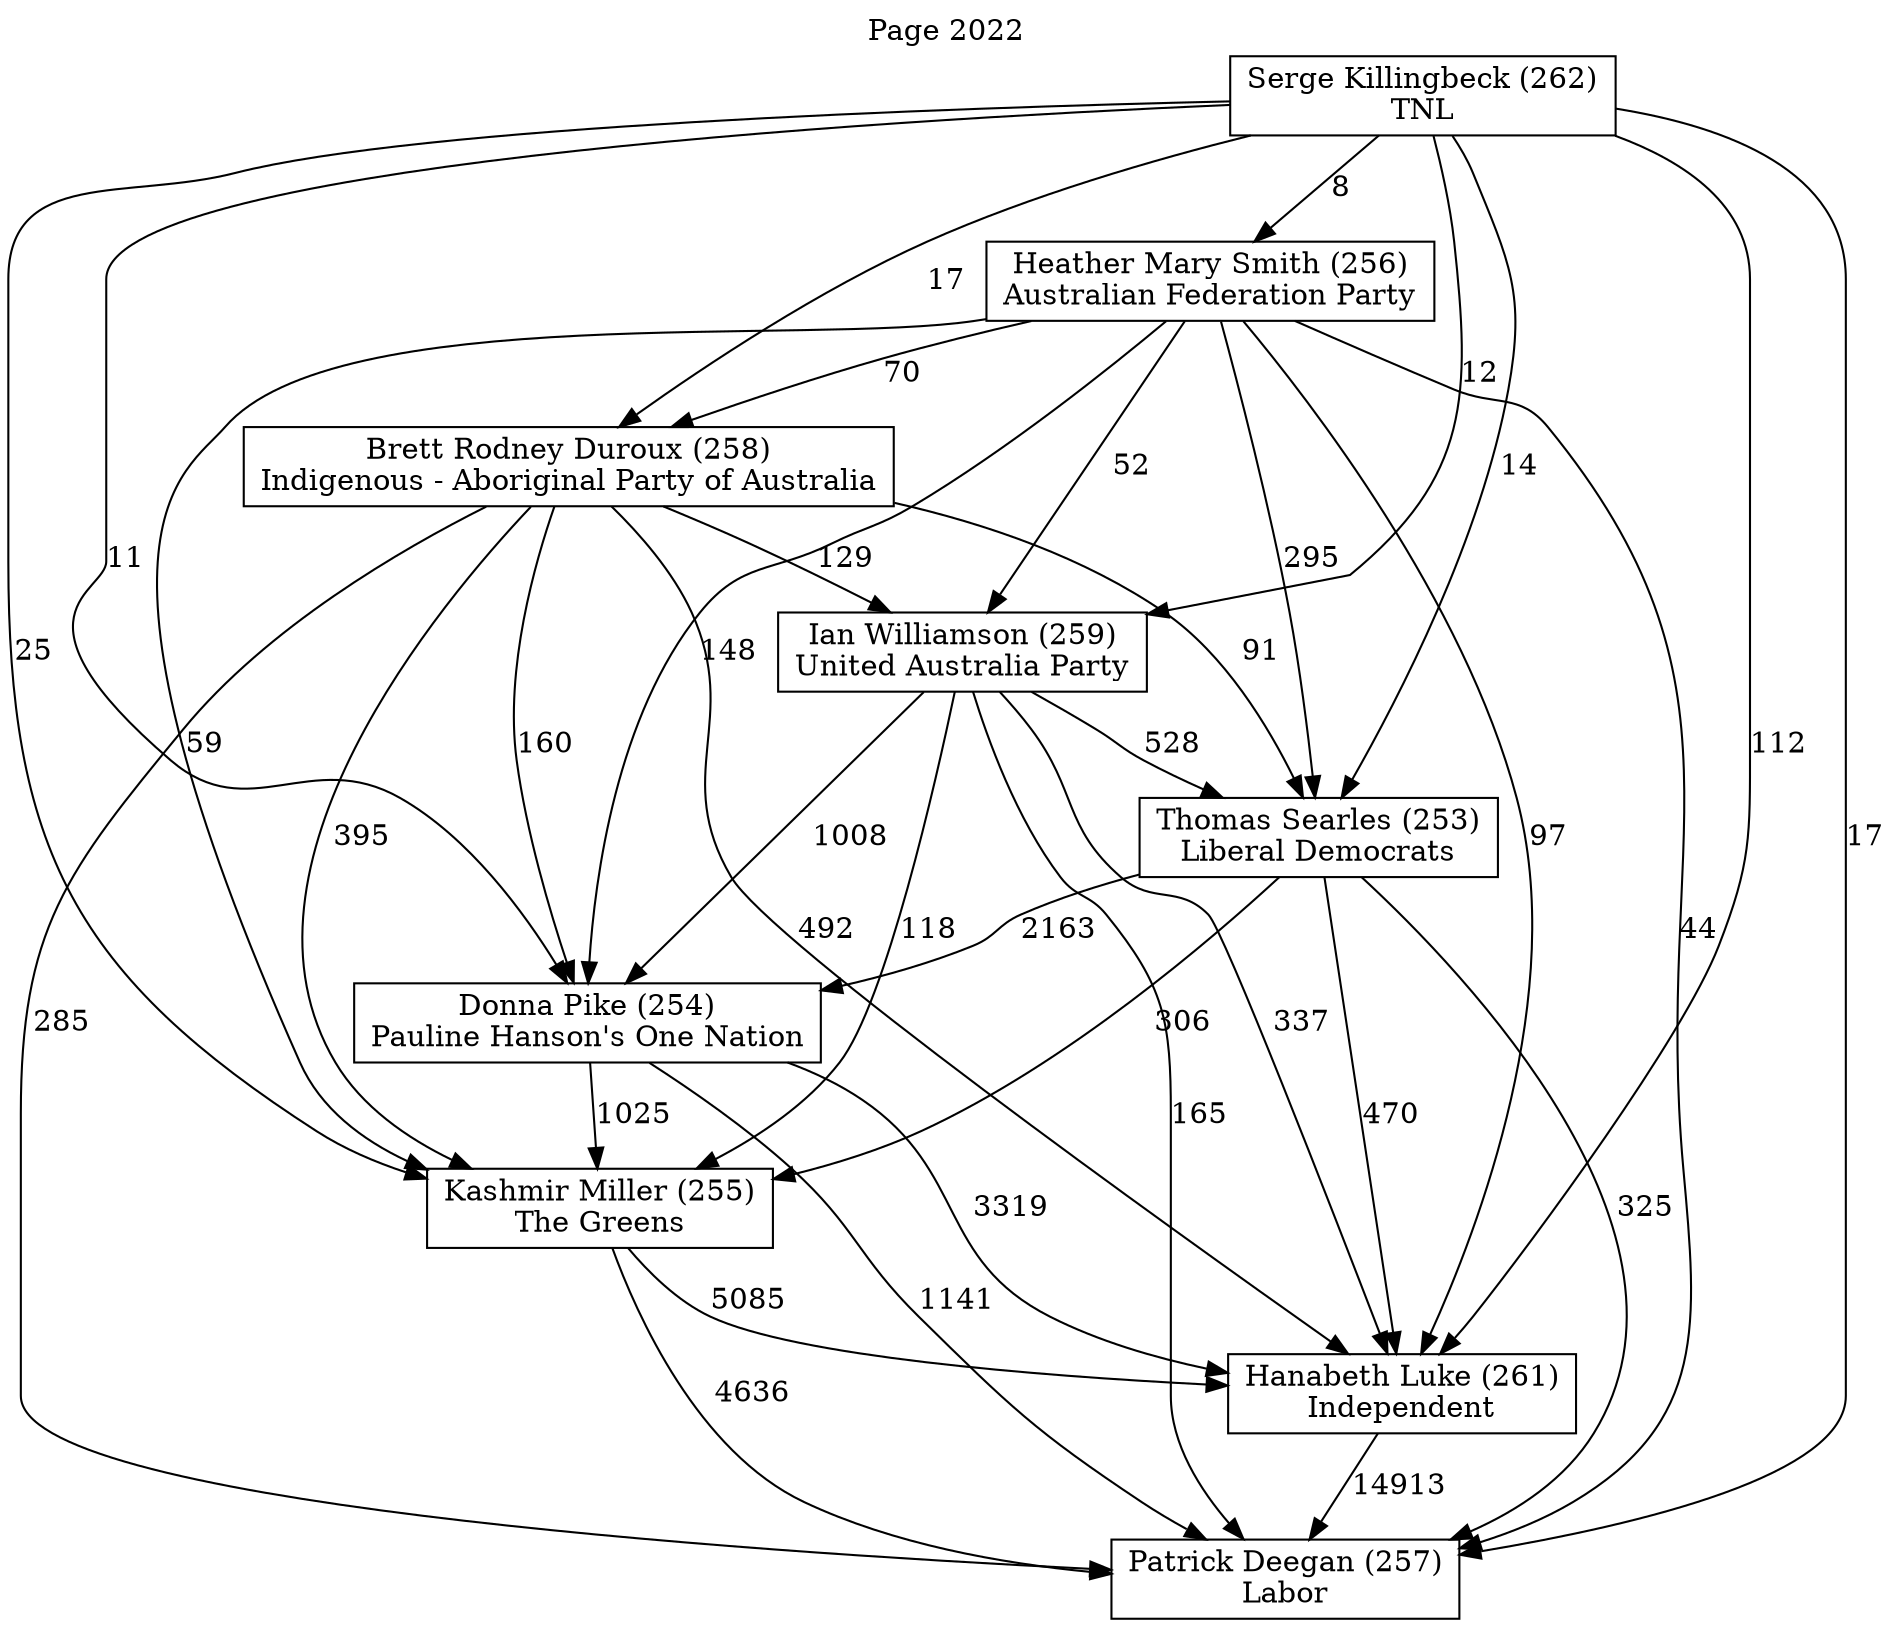 // House preference flow
digraph "Patrick Deegan (257)_Page_2022" {
	graph [label="Page 2022" labelloc=t mclimit=10]
	node [shape=box]
	"Kashmir Miller (255)" [label="Kashmir Miller (255)
The Greens"]
	"Thomas Searles (253)" [label="Thomas Searles (253)
Liberal Democrats"]
	"Heather Mary Smith (256)" [label="Heather Mary Smith (256)
Australian Federation Party"]
	"Donna Pike (254)" [label="Donna Pike (254)
Pauline Hanson's One Nation"]
	"Brett Rodney Duroux (258)" [label="Brett Rodney Duroux (258)
Indigenous - Aboriginal Party of Australia"]
	"Serge Killingbeck (262)" [label="Serge Killingbeck (262)
TNL"]
	"Hanabeth Luke (261)" [label="Hanabeth Luke (261)
Independent"]
	"Ian Williamson (259)" [label="Ian Williamson (259)
United Australia Party"]
	"Patrick Deegan (257)" [label="Patrick Deegan (257)
Labor"]
	"Heather Mary Smith (256)" -> "Brett Rodney Duroux (258)" [label=70]
	"Ian Williamson (259)" -> "Kashmir Miller (255)" [label=118]
	"Hanabeth Luke (261)" -> "Patrick Deegan (257)" [label=14913]
	"Donna Pike (254)" -> "Kashmir Miller (255)" [label=1025]
	"Brett Rodney Duroux (258)" -> "Donna Pike (254)" [label=160]
	"Serge Killingbeck (262)" -> "Donna Pike (254)" [label=11]
	"Brett Rodney Duroux (258)" -> "Thomas Searles (253)" [label=91]
	"Brett Rodney Duroux (258)" -> "Patrick Deegan (257)" [label=285]
	"Ian Williamson (259)" -> "Thomas Searles (253)" [label=528]
	"Serge Killingbeck (262)" -> "Kashmir Miller (255)" [label=25]
	"Thomas Searles (253)" -> "Kashmir Miller (255)" [label=306]
	"Serge Killingbeck (262)" -> "Thomas Searles (253)" [label=14]
	"Heather Mary Smith (256)" -> "Ian Williamson (259)" [label=52]
	"Donna Pike (254)" -> "Patrick Deegan (257)" [label=1141]
	"Thomas Searles (253)" -> "Patrick Deegan (257)" [label=325]
	"Heather Mary Smith (256)" -> "Kashmir Miller (255)" [label=59]
	"Heather Mary Smith (256)" -> "Hanabeth Luke (261)" [label=97]
	"Ian Williamson (259)" -> "Donna Pike (254)" [label=1008]
	"Kashmir Miller (255)" -> "Patrick Deegan (257)" [label=4636]
	"Brett Rodney Duroux (258)" -> "Ian Williamson (259)" [label=129]
	"Serge Killingbeck (262)" -> "Ian Williamson (259)" [label=12]
	"Serge Killingbeck (262)" -> "Heather Mary Smith (256)" [label=8]
	"Brett Rodney Duroux (258)" -> "Kashmir Miller (255)" [label=395]
	"Serge Killingbeck (262)" -> "Brett Rodney Duroux (258)" [label=17]
	"Thomas Searles (253)" -> "Donna Pike (254)" [label=2163]
	"Thomas Searles (253)" -> "Hanabeth Luke (261)" [label=470]
	"Heather Mary Smith (256)" -> "Thomas Searles (253)" [label=295]
	"Serge Killingbeck (262)" -> "Patrick Deegan (257)" [label=17]
	"Ian Williamson (259)" -> "Patrick Deegan (257)" [label=165]
	"Kashmir Miller (255)" -> "Hanabeth Luke (261)" [label=5085]
	"Heather Mary Smith (256)" -> "Donna Pike (254)" [label=148]
	"Ian Williamson (259)" -> "Hanabeth Luke (261)" [label=337]
	"Brett Rodney Duroux (258)" -> "Hanabeth Luke (261)" [label=492]
	"Serge Killingbeck (262)" -> "Hanabeth Luke (261)" [label=112]
	"Donna Pike (254)" -> "Hanabeth Luke (261)" [label=3319]
	"Heather Mary Smith (256)" -> "Patrick Deegan (257)" [label=44]
}
